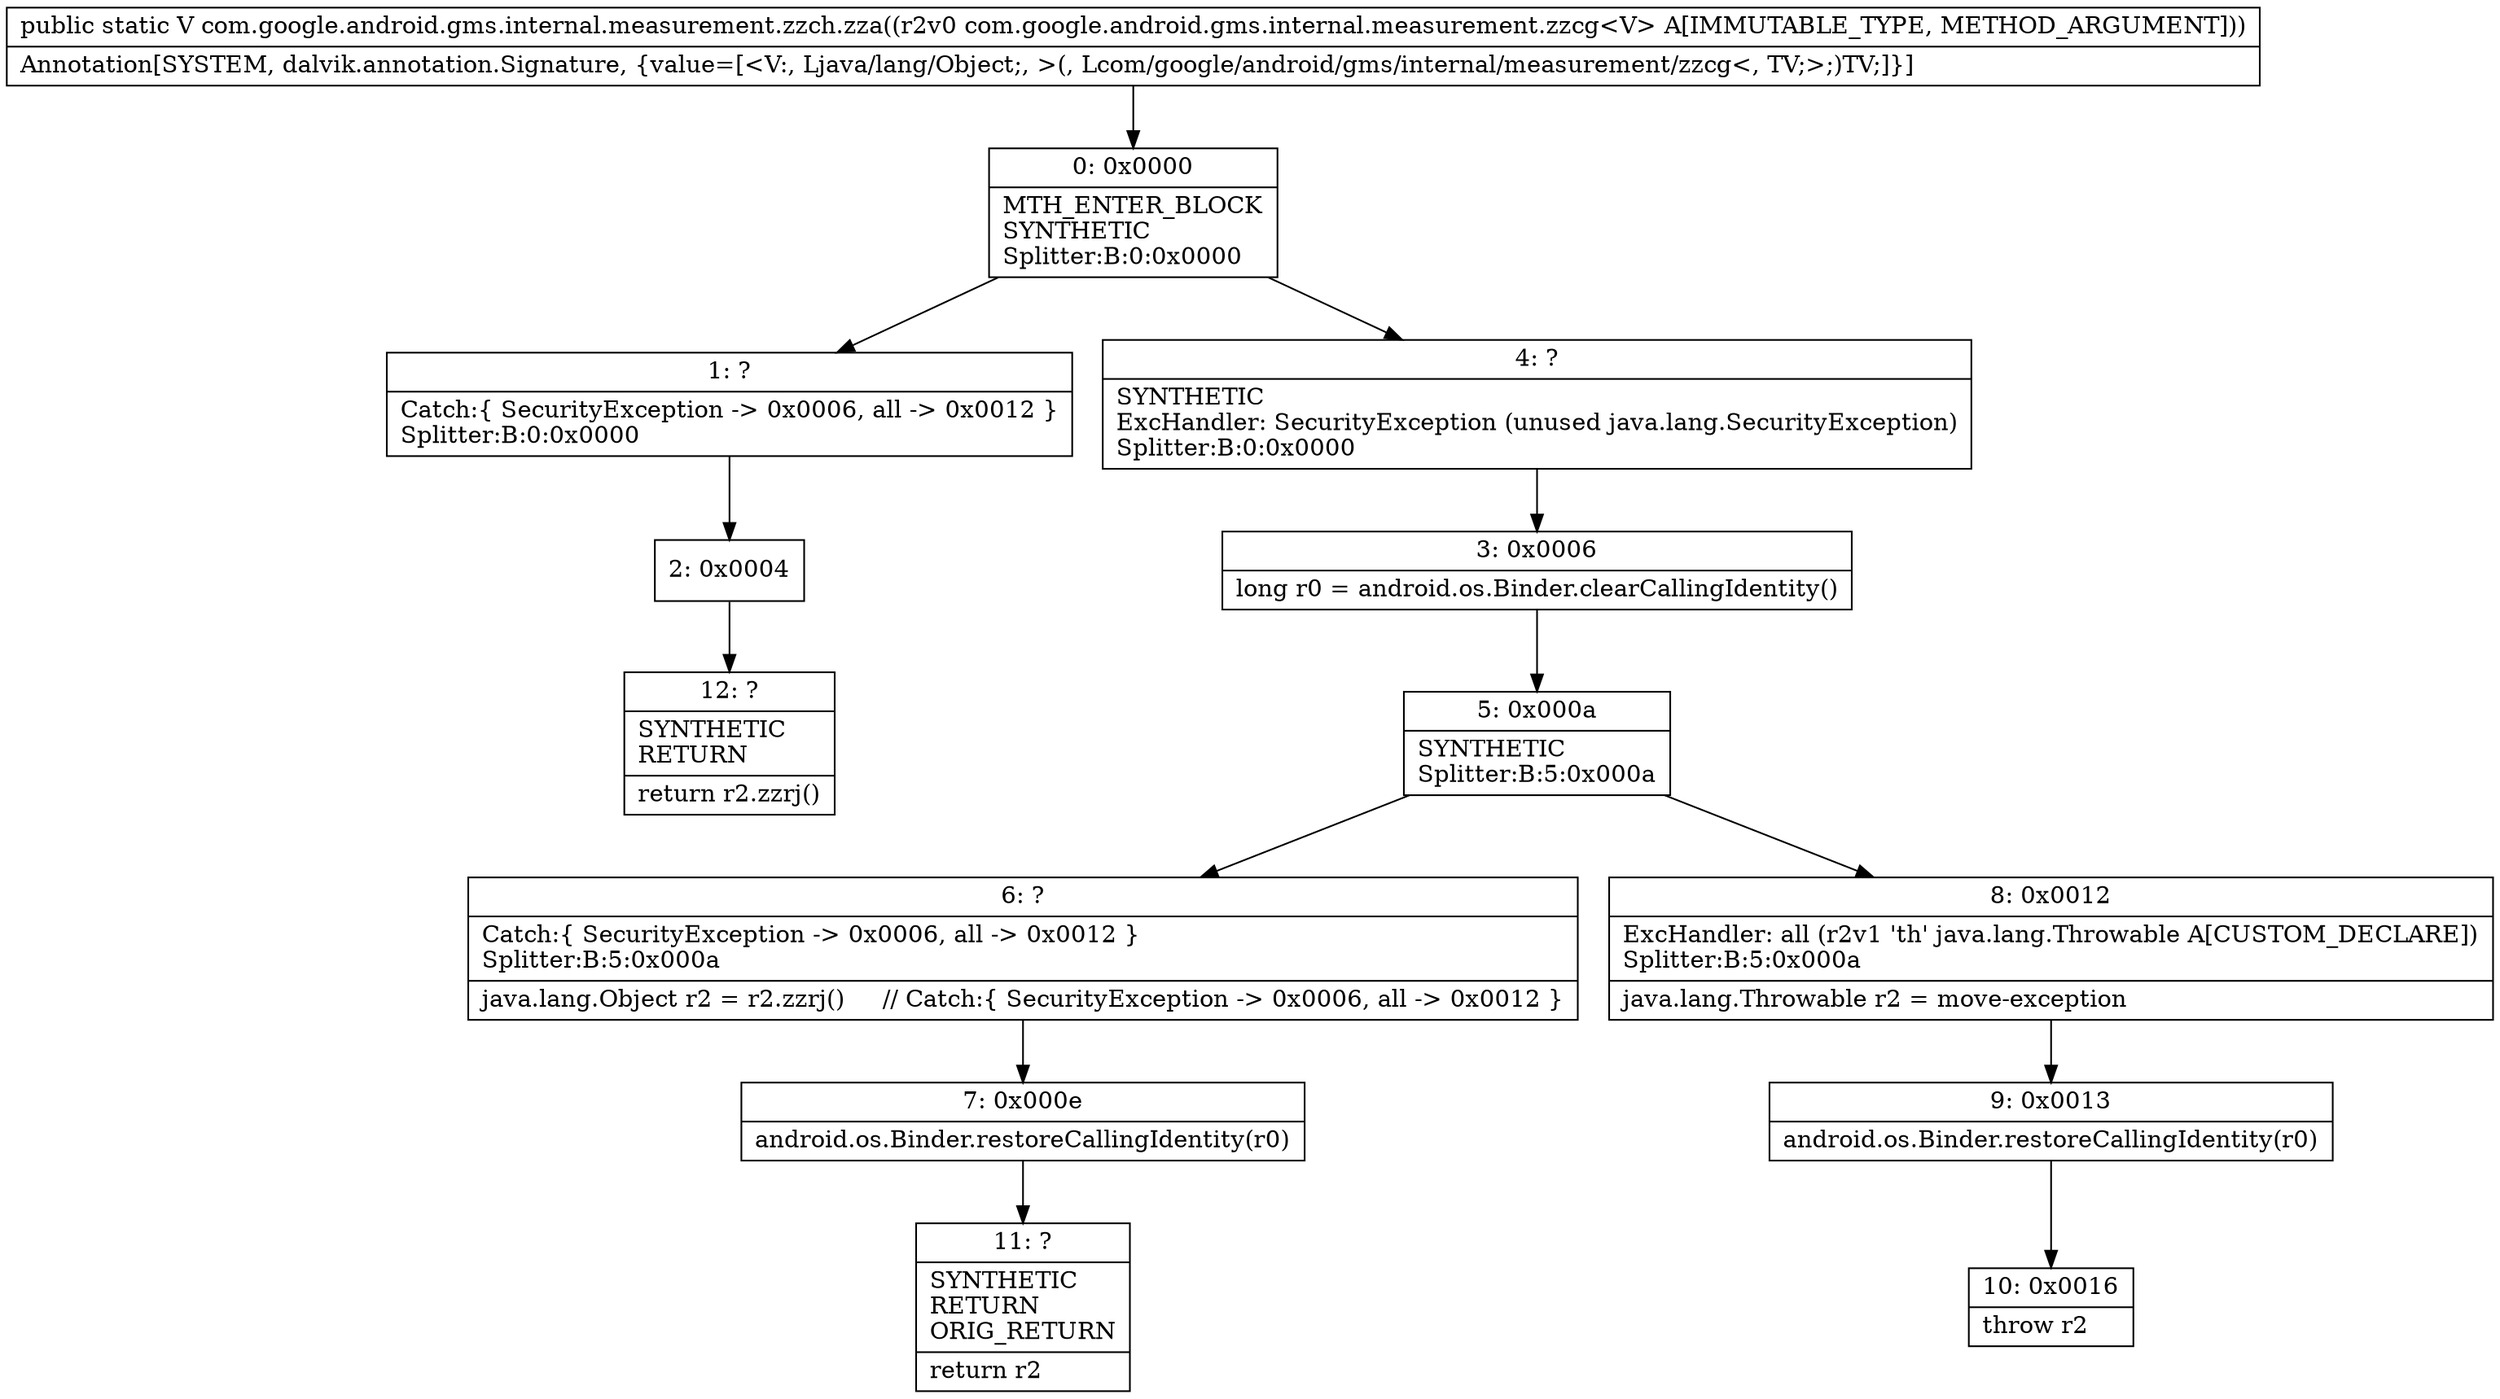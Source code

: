 digraph "CFG forcom.google.android.gms.internal.measurement.zzch.zza(Lcom\/google\/android\/gms\/internal\/measurement\/zzcg;)Ljava\/lang\/Object;" {
Node_0 [shape=record,label="{0\:\ 0x0000|MTH_ENTER_BLOCK\lSYNTHETIC\lSplitter:B:0:0x0000\l}"];
Node_1 [shape=record,label="{1\:\ ?|Catch:\{ SecurityException \-\> 0x0006, all \-\> 0x0012 \}\lSplitter:B:0:0x0000\l}"];
Node_2 [shape=record,label="{2\:\ 0x0004}"];
Node_3 [shape=record,label="{3\:\ 0x0006|long r0 = android.os.Binder.clearCallingIdentity()\l}"];
Node_4 [shape=record,label="{4\:\ ?|SYNTHETIC\lExcHandler: SecurityException (unused java.lang.SecurityException)\lSplitter:B:0:0x0000\l}"];
Node_5 [shape=record,label="{5\:\ 0x000a|SYNTHETIC\lSplitter:B:5:0x000a\l}"];
Node_6 [shape=record,label="{6\:\ ?|Catch:\{ SecurityException \-\> 0x0006, all \-\> 0x0012 \}\lSplitter:B:5:0x000a\l|java.lang.Object r2 = r2.zzrj()     \/\/ Catch:\{ SecurityException \-\> 0x0006, all \-\> 0x0012 \}\l}"];
Node_7 [shape=record,label="{7\:\ 0x000e|android.os.Binder.restoreCallingIdentity(r0)\l}"];
Node_8 [shape=record,label="{8\:\ 0x0012|ExcHandler: all (r2v1 'th' java.lang.Throwable A[CUSTOM_DECLARE])\lSplitter:B:5:0x000a\l|java.lang.Throwable r2 = move\-exception\l}"];
Node_9 [shape=record,label="{9\:\ 0x0013|android.os.Binder.restoreCallingIdentity(r0)\l}"];
Node_10 [shape=record,label="{10\:\ 0x0016|throw r2\l}"];
Node_11 [shape=record,label="{11\:\ ?|SYNTHETIC\lRETURN\lORIG_RETURN\l|return r2\l}"];
Node_12 [shape=record,label="{12\:\ ?|SYNTHETIC\lRETURN\l|return r2.zzrj()\l}"];
MethodNode[shape=record,label="{public static V com.google.android.gms.internal.measurement.zzch.zza((r2v0 com.google.android.gms.internal.measurement.zzcg\<V\> A[IMMUTABLE_TYPE, METHOD_ARGUMENT]))  | Annotation[SYSTEM, dalvik.annotation.Signature, \{value=[\<V:, Ljava\/lang\/Object;, \>(, Lcom\/google\/android\/gms\/internal\/measurement\/zzcg\<, TV;\>;)TV;]\}]\l}"];
MethodNode -> Node_0;
Node_0 -> Node_1;
Node_0 -> Node_4;
Node_1 -> Node_2;
Node_2 -> Node_12;
Node_3 -> Node_5;
Node_4 -> Node_3;
Node_5 -> Node_6;
Node_5 -> Node_8;
Node_6 -> Node_7;
Node_7 -> Node_11;
Node_8 -> Node_9;
Node_9 -> Node_10;
}

